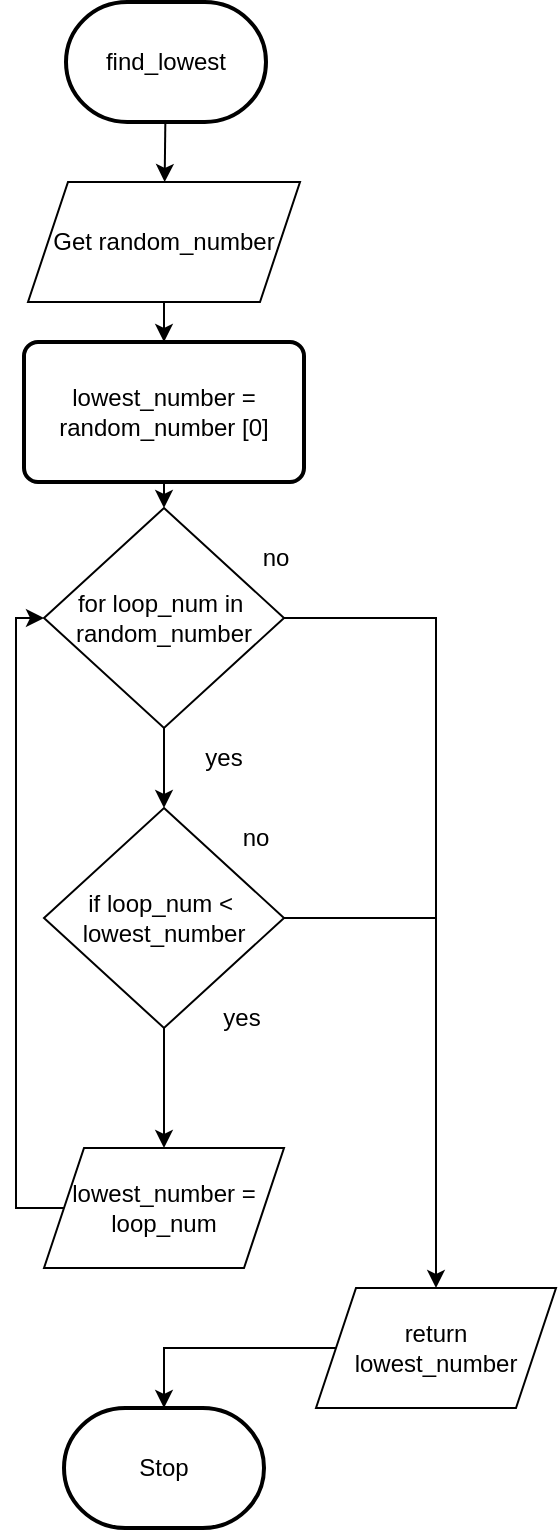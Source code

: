<mxfile>
    <diagram id="JqOo338mFjRoOCTTENWM" name="Page-1">
        <mxGraphModel dx="1074" dy="1878" grid="1" gridSize="10" guides="1" tooltips="1" connect="1" arrows="1" fold="1" page="1" pageScale="1" pageWidth="827" pageHeight="1169" math="0" shadow="0">
            <root>
                <mxCell id="0"/>
                <mxCell id="1" parent="0"/>
                <mxCell id="27" style="edgeStyle=none;html=1;exitX=0;exitY=0.5;exitDx=0;exitDy=0;entryX=0;entryY=0.5;entryDx=0;entryDy=0;entryPerimeter=0;rounded=0;" parent="1" edge="1">
                    <mxGeometry relative="1" as="geometry">
                        <Array as="points">
                            <mxPoint x="20" y="625"/>
                            <mxPoint x="20" y="305"/>
                        </Array>
                        <mxPoint x="46" y="305" as="targetPoint"/>
                    </mxGeometry>
                </mxCell>
                <mxCell id="32" value="" style="edgeStyle=none;html=1;" parent="1" source="33" target="43" edge="1">
                    <mxGeometry relative="1" as="geometry"/>
                </mxCell>
                <mxCell id="33" value="find_lowest" style="strokeWidth=2;html=1;shape=mxgraph.flowchart.terminator;whiteSpace=wrap;" parent="1" vertex="1">
                    <mxGeometry x="35" y="-1160" width="100" height="60" as="geometry"/>
                </mxCell>
                <mxCell id="34" value="Stop" style="strokeWidth=2;html=1;shape=mxgraph.flowchart.terminator;whiteSpace=wrap;rounded=1;" parent="1" vertex="1">
                    <mxGeometry x="34" y="-457" width="100" height="60" as="geometry"/>
                </mxCell>
                <mxCell id="35" value="" style="edgeStyle=none;html=1;" parent="1" target="46" edge="1">
                    <mxGeometry relative="1" as="geometry">
                        <mxPoint x="84" y="-797" as="sourcePoint"/>
                    </mxGeometry>
                </mxCell>
                <mxCell id="36" style="edgeStyle=none;html=1;entryX=0.5;entryY=0;entryDx=0;entryDy=0;endArrow=classic;endFill=1;rounded=0;" parent="1" target="50" edge="1">
                    <mxGeometry relative="1" as="geometry">
                        <Array as="points">
                            <mxPoint x="220" y="-852"/>
                        </Array>
                        <mxPoint x="144" y="-852" as="sourcePoint"/>
                    </mxGeometry>
                </mxCell>
                <mxCell id="37" value="for loop_num in&amp;nbsp;&lt;br&gt;random_number" style="rhombus;whiteSpace=wrap;html=1;" parent="1" vertex="1">
                    <mxGeometry x="24" y="-907" width="120" height="110" as="geometry"/>
                </mxCell>
                <mxCell id="38" style="edgeStyle=none;html=1;entryX=0;entryY=0.5;entryDx=0;entryDy=0;rounded=0;exitX=0;exitY=0.5;exitDx=0;exitDy=0;" parent="1" source="41" edge="1">
                    <mxGeometry relative="1" as="geometry">
                        <Array as="points">
                            <mxPoint x="10" y="-557"/>
                            <mxPoint x="10" y="-852"/>
                        </Array>
                        <mxPoint x="24" y="-852" as="targetPoint"/>
                    </mxGeometry>
                </mxCell>
                <mxCell id="39" value="yes" style="text;html=1;strokeColor=none;fillColor=none;align=center;verticalAlign=middle;whiteSpace=wrap;rounded=0;" parent="1" vertex="1">
                    <mxGeometry x="84" y="-797" width="60" height="30" as="geometry"/>
                </mxCell>
                <mxCell id="40" value="no" style="text;html=1;strokeColor=none;fillColor=none;align=center;verticalAlign=middle;whiteSpace=wrap;rounded=0;" parent="1" vertex="1">
                    <mxGeometry x="110" y="-897" width="60" height="30" as="geometry"/>
                </mxCell>
                <mxCell id="41" value="lowest_number =&lt;br&gt;loop_num" style="shape=parallelogram;perimeter=parallelogramPerimeter;whiteSpace=wrap;html=1;fixedSize=1;" parent="1" vertex="1">
                    <mxGeometry x="24" y="-587" width="120" height="60" as="geometry"/>
                </mxCell>
                <mxCell id="52" style="edgeStyle=none;html=1;exitX=0.5;exitY=1;exitDx=0;exitDy=0;entryX=0.5;entryY=0;entryDx=0;entryDy=0;" parent="1" source="43" edge="1">
                    <mxGeometry relative="1" as="geometry">
                        <mxPoint x="84" y="-990" as="targetPoint"/>
                    </mxGeometry>
                </mxCell>
                <mxCell id="43" value="Get random_number" style="shape=parallelogram;perimeter=parallelogramPerimeter;whiteSpace=wrap;html=1;fixedSize=1;" parent="1" vertex="1">
                    <mxGeometry x="16" y="-1070" width="136" height="60" as="geometry"/>
                </mxCell>
                <mxCell id="44" style="edgeStyle=none;html=1;entryX=0.5;entryY=0;entryDx=0;entryDy=0;" parent="1" source="46" target="41" edge="1">
                    <mxGeometry relative="1" as="geometry"/>
                </mxCell>
                <mxCell id="45" style="edgeStyle=none;html=1;endArrow=none;endFill=0;" parent="1" source="46" edge="1">
                    <mxGeometry relative="1" as="geometry">
                        <mxPoint x="220" y="-702" as="targetPoint"/>
                    </mxGeometry>
                </mxCell>
                <mxCell id="46" value="if loop_num &amp;lt;&amp;nbsp;&lt;br&gt;lowest_number" style="rhombus;whiteSpace=wrap;html=1;" parent="1" vertex="1">
                    <mxGeometry x="24" y="-757" width="120" height="110" as="geometry"/>
                </mxCell>
                <mxCell id="47" value="no" style="text;html=1;strokeColor=none;fillColor=none;align=center;verticalAlign=middle;whiteSpace=wrap;rounded=0;" parent="1" vertex="1">
                    <mxGeometry x="100" y="-757" width="60" height="30" as="geometry"/>
                </mxCell>
                <mxCell id="48" value="yes" style="text;html=1;strokeColor=none;fillColor=none;align=center;verticalAlign=middle;whiteSpace=wrap;rounded=0;" parent="1" vertex="1">
                    <mxGeometry x="93" y="-667" width="60" height="30" as="geometry"/>
                </mxCell>
                <mxCell id="49" style="edgeStyle=none;rounded=0;html=1;entryX=0.5;entryY=0;entryDx=0;entryDy=0;entryPerimeter=0;endArrow=classic;endFill=1;" parent="1" source="50" target="34" edge="1">
                    <mxGeometry relative="1" as="geometry">
                        <Array as="points">
                            <mxPoint x="84" y="-487"/>
                        </Array>
                    </mxGeometry>
                </mxCell>
                <mxCell id="50" value="return&lt;br&gt;lowest_number" style="shape=parallelogram;perimeter=parallelogramPerimeter;whiteSpace=wrap;html=1;fixedSize=1;" parent="1" vertex="1">
                    <mxGeometry x="160" y="-517" width="120" height="60" as="geometry"/>
                </mxCell>
                <mxCell id="53" style="edgeStyle=none;html=1;exitX=0.5;exitY=1;exitDx=0;exitDy=0;entryX=0.5;entryY=0;entryDx=0;entryDy=0;" parent="1" target="37" edge="1">
                    <mxGeometry relative="1" as="geometry">
                        <mxPoint x="84" y="-930" as="sourcePoint"/>
                    </mxGeometry>
                </mxCell>
                <mxCell id="54" value="&lt;span&gt;lowest_number = random_number [0]&lt;/span&gt;" style="rounded=1;whiteSpace=wrap;html=1;absoluteArcSize=1;arcSize=14;strokeWidth=2;" vertex="1" parent="1">
                    <mxGeometry x="14" y="-990" width="140" height="70" as="geometry"/>
                </mxCell>
            </root>
        </mxGraphModel>
    </diagram>
</mxfile>
